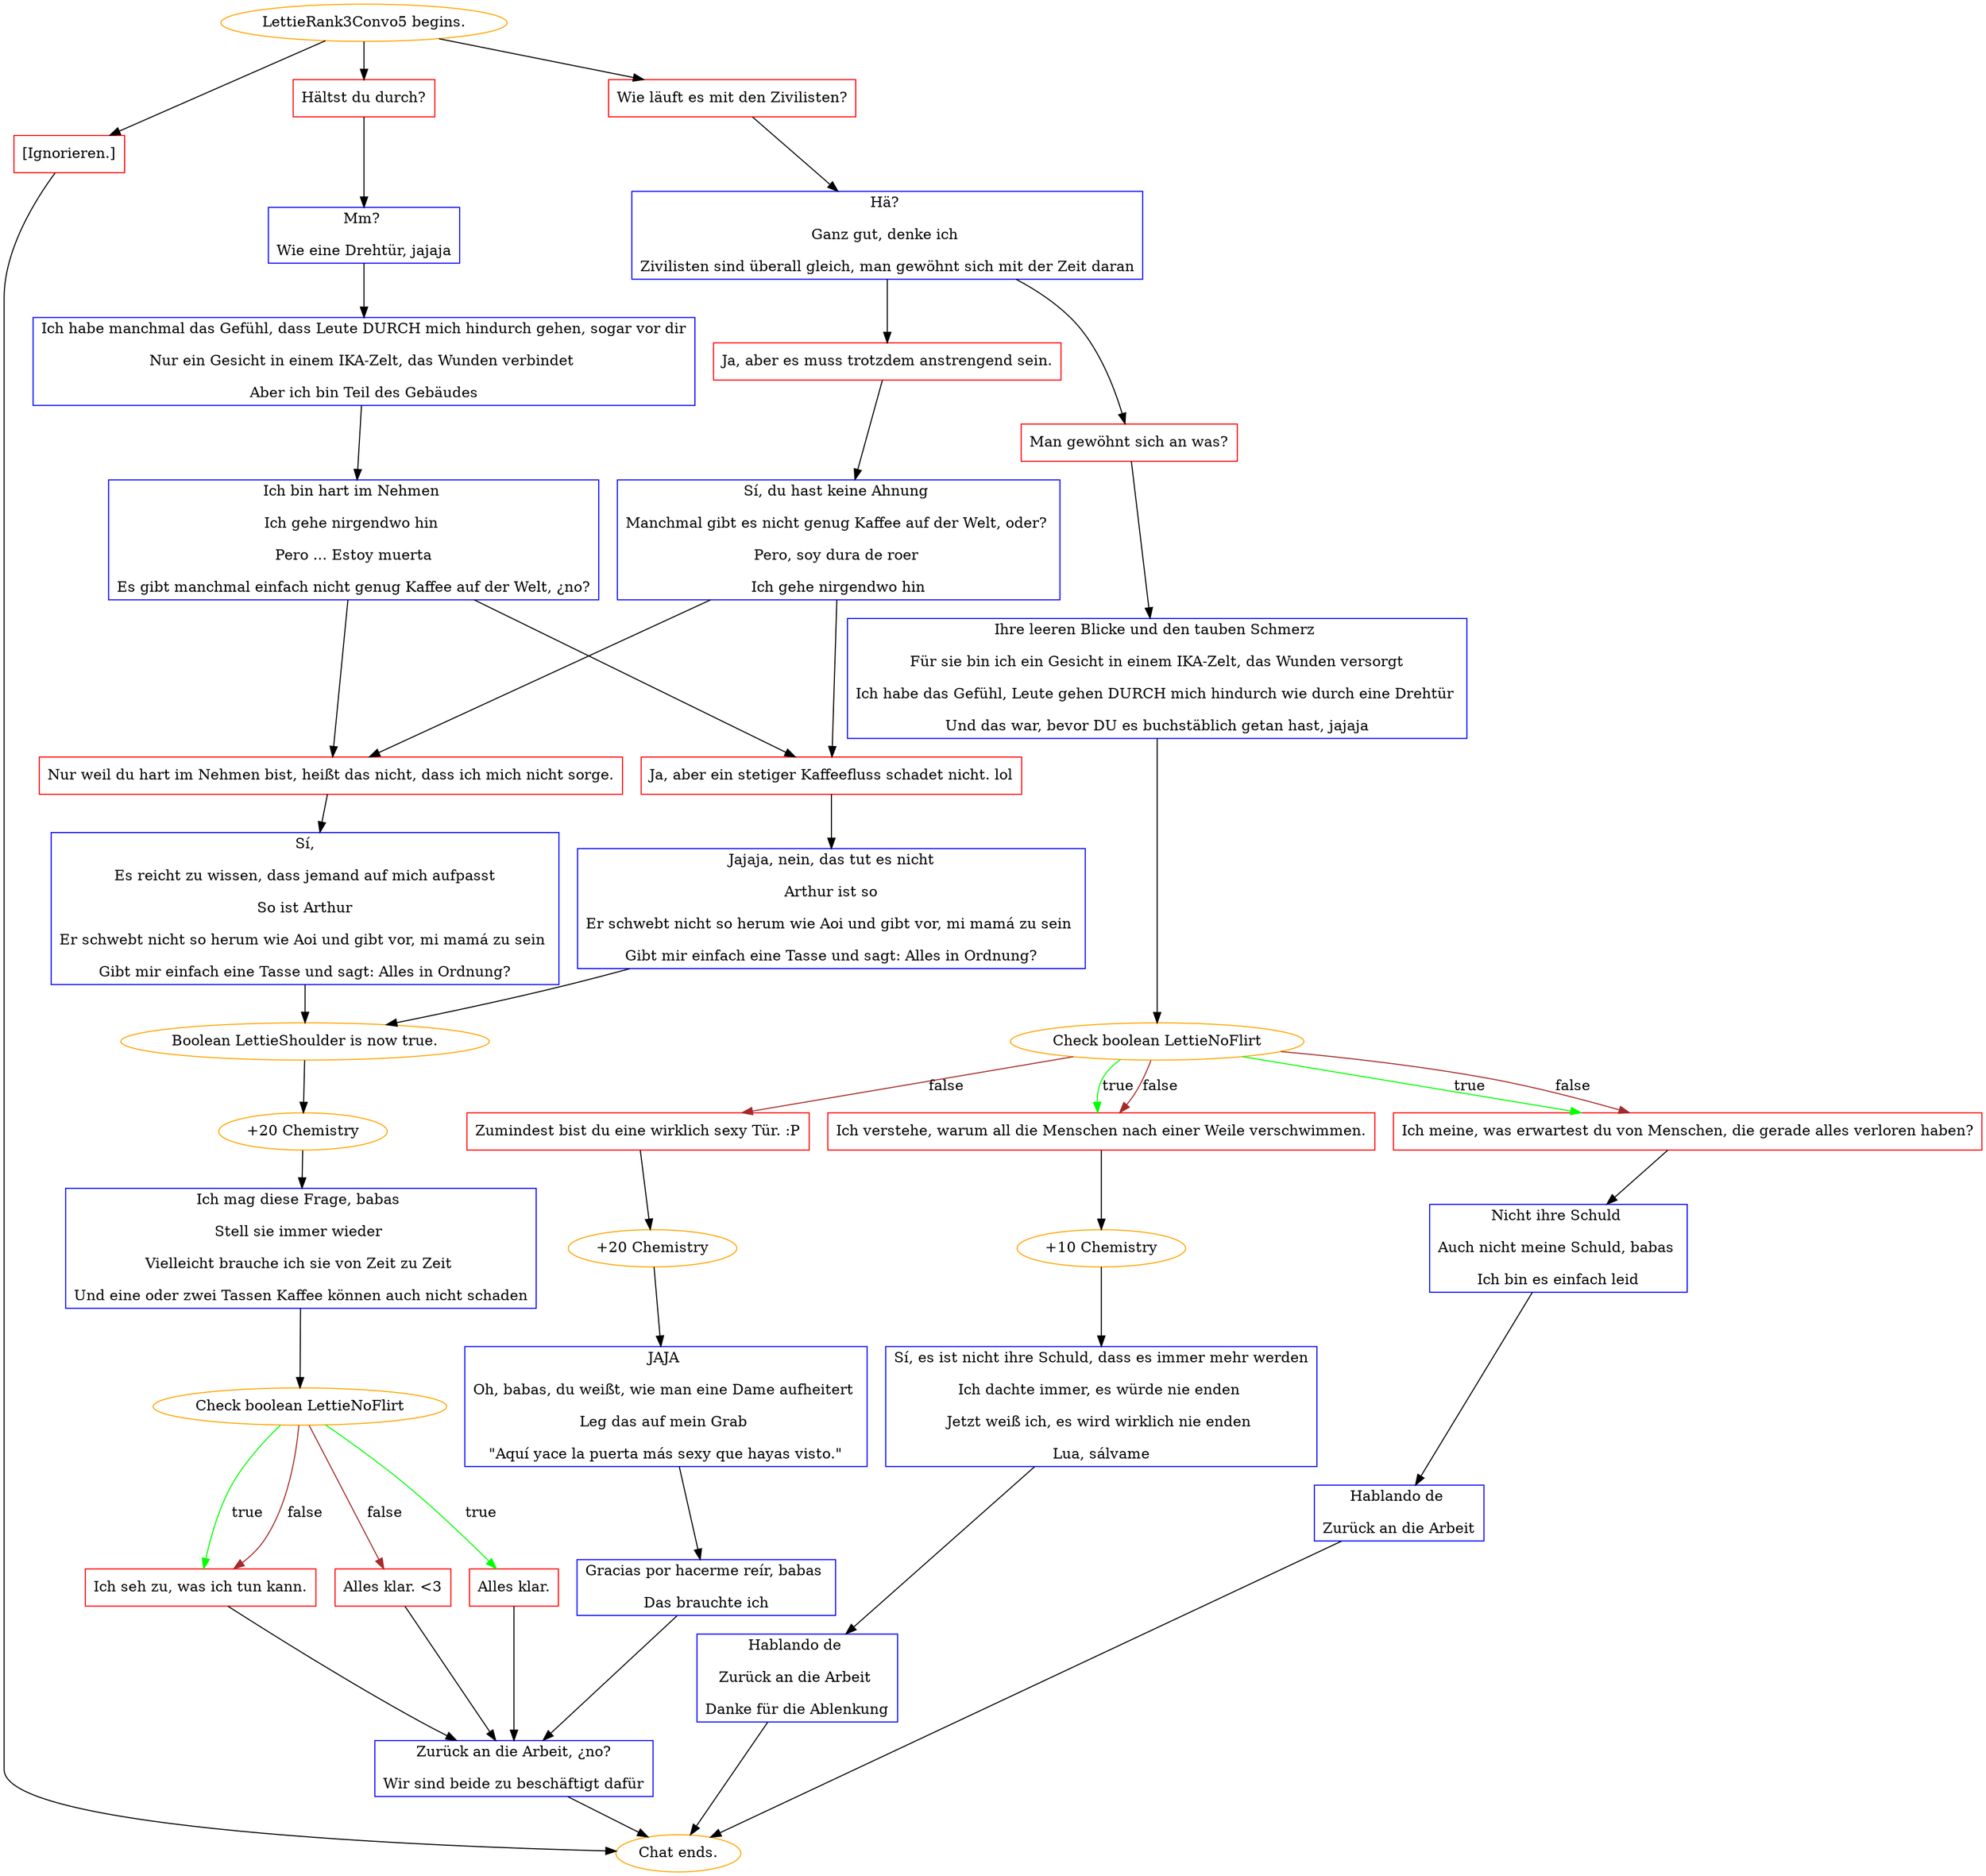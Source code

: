 digraph {
	"LettieRank3Convo5 begins." [color=orange];
		"LettieRank3Convo5 begins." -> j2603884860;
		"LettieRank3Convo5 begins." -> j2122450014;
		"LettieRank3Convo5 begins." -> j4221938618;
	j2603884860 [label="Hältst du durch?",shape=box,color=red];
		j2603884860 -> j2081392232;
	j2122450014 [label="Wie läuft es mit den Zivilisten?",shape=box,color=red];
		j2122450014 -> j3127848962;
	j4221938618 [label="[Ignorieren.]",shape=box,color=red];
		j4221938618 -> "Chat ends.";
	j2081392232 [label="Mm? 
Wie eine Drehtür, jajaja",shape=box,color=blue];
		j2081392232 -> j4244054167;
	j3127848962 [label="Hä? 
Ganz gut, denke ich 
Zivilisten sind überall gleich, man gewöhnt sich mit der Zeit daran",shape=box,color=blue];
		j3127848962 -> j1895401040;
		j3127848962 -> j2629448329;
	"Chat ends." [color=orange];
	j4244054167 [label="Ich habe manchmal das Gefühl, dass Leute DURCH mich hindurch gehen, sogar vor dir
Nur ein Gesicht in einem IKA-Zelt, das Wunden verbindet 
Aber ich bin Teil des Gebäudes",shape=box,color=blue];
		j4244054167 -> j662707377;
	j1895401040 [label="Ja, aber es muss trotzdem anstrengend sein.",shape=box,color=red];
		j1895401040 -> j4238434344;
	j2629448329 [label="Man gewöhnt sich an was?",shape=box,color=red];
		j2629448329 -> j2144225364;
	j662707377 [label="Ich bin hart im Nehmen 
Ich gehe nirgendwo hin 
Pero ... Estoy muerta
Es gibt manchmal einfach nicht genug Kaffee auf der Welt, ¿no?",shape=box,color=blue];
		j662707377 -> j912393978;
		j662707377 -> j2424498355;
	j4238434344 [label="Sí, du hast keine Ahnung 
Manchmal gibt es nicht genug Kaffee auf der Welt, oder? 
Pero, soy dura de roer 
Ich gehe nirgendwo hin",shape=box,color=blue];
		j4238434344 -> j912393978;
		j4238434344 -> j2424498355;
	j2144225364 [label="Ihre leeren Blicke und den tauben Schmerz 
Für sie bin ich ein Gesicht in einem IKA-Zelt, das Wunden versorgt
Ich habe das Gefühl, Leute gehen DURCH mich hindurch wie durch eine Drehtür 
Und das war, bevor DU es buchstäblich getan hast, jajaja",shape=box,color=blue];
		j2144225364 -> j3050599071;
	j912393978 [label="Nur weil du hart im Nehmen bist, heißt das nicht, dass ich mich nicht sorge.",shape=box,color=red];
		j912393978 -> j3088533269;
	j2424498355 [label="Ja, aber ein stetiger Kaffeefluss schadet nicht. lol",shape=box,color=red];
		j2424498355 -> j182156106;
	j3050599071 [label="Check boolean LettieNoFlirt",color=orange];
		j3050599071 -> j3499768391 [label=true,color=green];
		j3050599071 -> j2524875815 [label=true,color=green];
		j3050599071 -> j3499768391 [label=false,color=brown];
		j3050599071 -> j2524875815 [label=false,color=brown];
		j3050599071 -> j606763555 [label=false,color=brown];
	j3088533269 [label="Sí,
Es reicht zu wissen, dass jemand auf mich aufpasst
So ist Arthur
Er schwebt nicht so herum wie Aoi und gibt vor, mi mamá zu sein 
Gibt mir einfach eine Tasse und sagt: Alles in Ordnung?",shape=box,color=blue];
		j3088533269 -> j291008083;
	j182156106 [label="Jajaja, nein, das tut es nicht
Arthur ist so
Er schwebt nicht so herum wie Aoi und gibt vor, mi mamá zu sein 
Gibt mir einfach eine Tasse und sagt: Alles in Ordnung?",shape=box,color=blue];
		j182156106 -> j291008083;
	j3499768391 [label="Ich meine, was erwartest du von Menschen, die gerade alles verloren haben?",shape=box,color=red];
		j3499768391 -> j4163493988;
	j2524875815 [label="Ich verstehe, warum all die Menschen nach einer Weile verschwimmen.",shape=box,color=red];
		j2524875815 -> j3218882016;
	j606763555 [label="Zumindest bist du eine wirklich sexy Tür. :P",shape=box,color=red];
		j606763555 -> j2476613767;
	j291008083 [label="Boolean LettieShoulder is now true.",color=orange];
		j291008083 -> j2273558438;
	j4163493988 [label="Nicht ihre Schuld 
Auch nicht meine Schuld, babas 
Ich bin es einfach leid",shape=box,color=blue];
		j4163493988 -> j1395517516;
	j3218882016 [label="+10 Chemistry",color=orange];
		j3218882016 -> j3246229896;
	j2476613767 [label="+20 Chemistry",color=orange];
		j2476613767 -> j2875495816;
	j2273558438 [label="+20 Chemistry",color=orange];
		j2273558438 -> j3684153203;
	j1395517516 [label="Hablando de 
Zurück an die Arbeit",shape=box,color=blue];
		j1395517516 -> "Chat ends.";
	j3246229896 [label="Sí, es ist nicht ihre Schuld, dass es immer mehr werden
Ich dachte immer, es würde nie enden 
Jetzt weiß ich, es wird wirklich nie enden 
Lua, sálvame",shape=box,color=blue];
		j3246229896 -> j4128362202;
	j2875495816 [label="JAJA 
Oh, babas, du weißt, wie man eine Dame aufheitert 
Leg das auf mein Grab 
\"Aquí yace la puerta más sexy que hayas visto.\"",shape=box,color=blue];
		j2875495816 -> j222429230;
	j3684153203 [label="Ich mag diese Frage, babas 
Stell sie immer wieder 
Vielleicht brauche ich sie von Zeit zu Zeit 
Und eine oder zwei Tassen Kaffee können auch nicht schaden",shape=box,color=blue];
		j3684153203 -> j3637400474;
	j4128362202 [label="Hablando de 
Zurück an die Arbeit 
Danke für die Ablenkung",shape=box,color=blue];
		j4128362202 -> "Chat ends.";
	j222429230 [label="Gracias por hacerme reír, babas 
Das brauchte ich",shape=box,color=blue];
		j222429230 -> j1717124231;
	j3637400474 [label="Check boolean LettieNoFlirt",color=orange];
		j3637400474 -> j3200498025 [label=true,color=green];
		j3637400474 -> j3322516670 [label=true,color=green];
		j3637400474 -> j4051801997 [label=false,color=brown];
		j3637400474 -> j3322516670 [label=false,color=brown];
	j1717124231 [label="Zurück an die Arbeit, ¿no?
Wir sind beide zu beschäftigt dafür",shape=box,color=blue];
		j1717124231 -> "Chat ends.";
	j3200498025 [label="Alles klar.",shape=box,color=red];
		j3200498025 -> j1717124231;
	j3322516670 [label="Ich seh zu, was ich tun kann.",shape=box,color=red];
		j3322516670 -> j1717124231;
	j4051801997 [label="Alles klar. <3",shape=box,color=red];
		j4051801997 -> j1717124231;
}